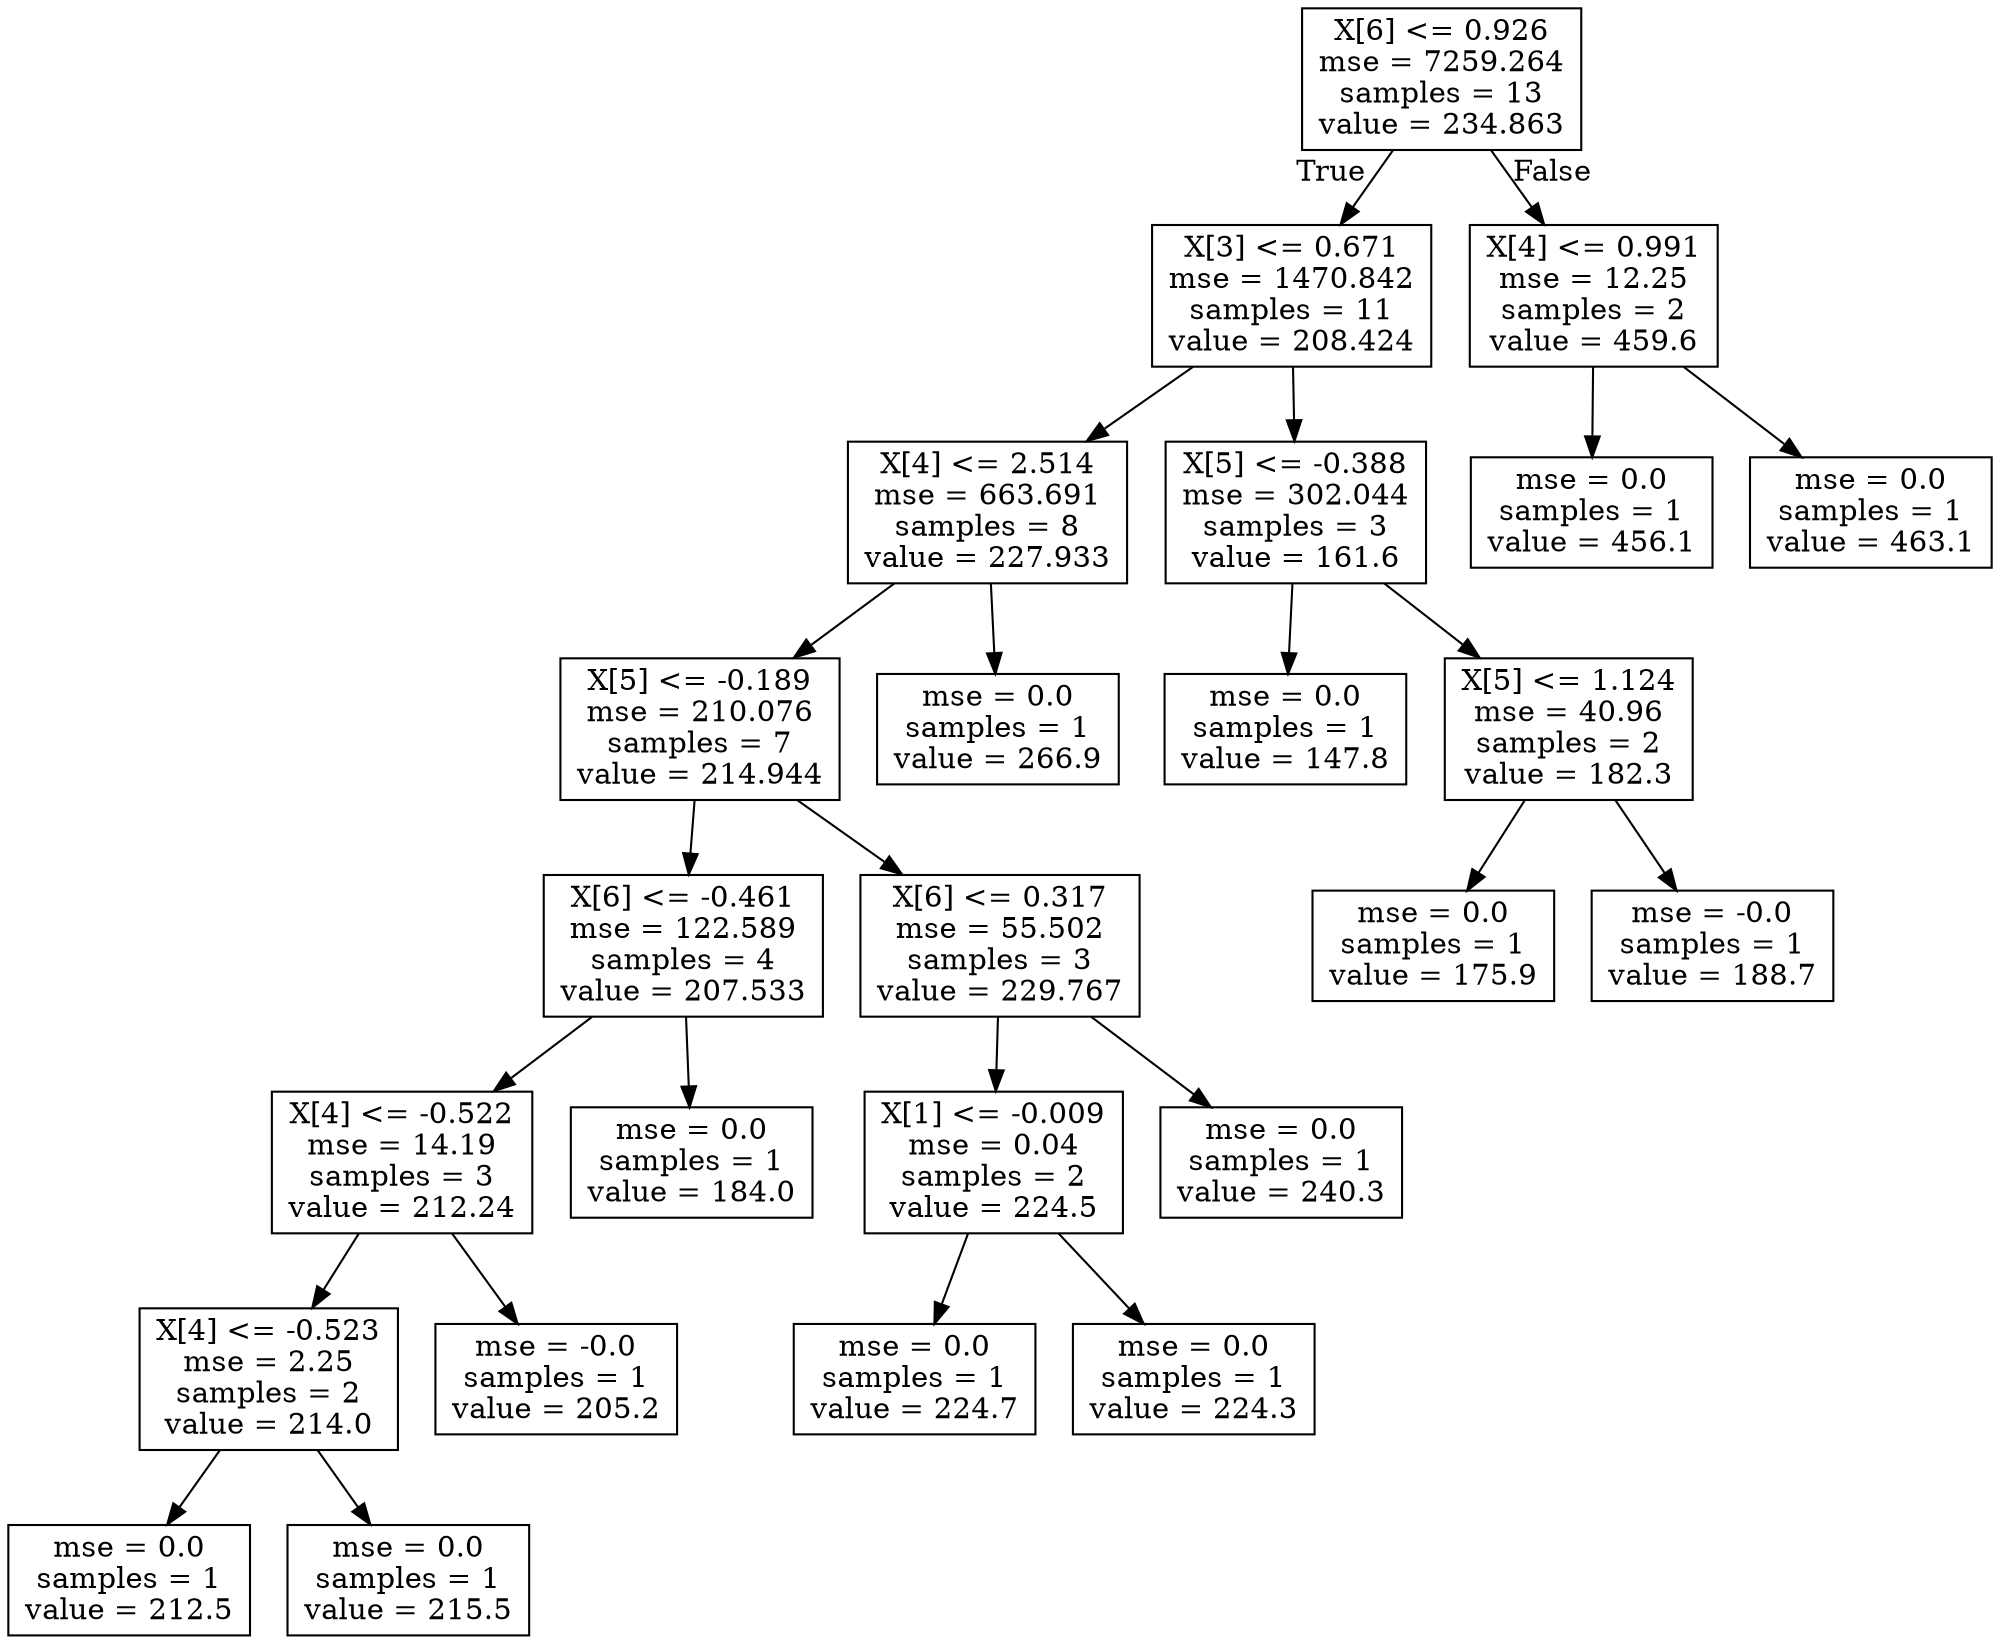 digraph Tree {
node [shape=box] ;
0 [label="X[6] <= 0.926\nmse = 7259.264\nsamples = 13\nvalue = 234.863"] ;
1 [label="X[3] <= 0.671\nmse = 1470.842\nsamples = 11\nvalue = 208.424"] ;
0 -> 1 [labeldistance=2.5, labelangle=45, headlabel="True"] ;
2 [label="X[4] <= 2.514\nmse = 663.691\nsamples = 8\nvalue = 227.933"] ;
1 -> 2 ;
3 [label="X[5] <= -0.189\nmse = 210.076\nsamples = 7\nvalue = 214.944"] ;
2 -> 3 ;
4 [label="X[6] <= -0.461\nmse = 122.589\nsamples = 4\nvalue = 207.533"] ;
3 -> 4 ;
5 [label="X[4] <= -0.522\nmse = 14.19\nsamples = 3\nvalue = 212.24"] ;
4 -> 5 ;
6 [label="X[4] <= -0.523\nmse = 2.25\nsamples = 2\nvalue = 214.0"] ;
5 -> 6 ;
7 [label="mse = 0.0\nsamples = 1\nvalue = 212.5"] ;
6 -> 7 ;
8 [label="mse = 0.0\nsamples = 1\nvalue = 215.5"] ;
6 -> 8 ;
9 [label="mse = -0.0\nsamples = 1\nvalue = 205.2"] ;
5 -> 9 ;
10 [label="mse = 0.0\nsamples = 1\nvalue = 184.0"] ;
4 -> 10 ;
11 [label="X[6] <= 0.317\nmse = 55.502\nsamples = 3\nvalue = 229.767"] ;
3 -> 11 ;
12 [label="X[1] <= -0.009\nmse = 0.04\nsamples = 2\nvalue = 224.5"] ;
11 -> 12 ;
13 [label="mse = 0.0\nsamples = 1\nvalue = 224.7"] ;
12 -> 13 ;
14 [label="mse = 0.0\nsamples = 1\nvalue = 224.3"] ;
12 -> 14 ;
15 [label="mse = 0.0\nsamples = 1\nvalue = 240.3"] ;
11 -> 15 ;
16 [label="mse = 0.0\nsamples = 1\nvalue = 266.9"] ;
2 -> 16 ;
17 [label="X[5] <= -0.388\nmse = 302.044\nsamples = 3\nvalue = 161.6"] ;
1 -> 17 ;
18 [label="mse = 0.0\nsamples = 1\nvalue = 147.8"] ;
17 -> 18 ;
19 [label="X[5] <= 1.124\nmse = 40.96\nsamples = 2\nvalue = 182.3"] ;
17 -> 19 ;
20 [label="mse = 0.0\nsamples = 1\nvalue = 175.9"] ;
19 -> 20 ;
21 [label="mse = -0.0\nsamples = 1\nvalue = 188.7"] ;
19 -> 21 ;
22 [label="X[4] <= 0.991\nmse = 12.25\nsamples = 2\nvalue = 459.6"] ;
0 -> 22 [labeldistance=2.5, labelangle=-45, headlabel="False"] ;
23 [label="mse = 0.0\nsamples = 1\nvalue = 456.1"] ;
22 -> 23 ;
24 [label="mse = 0.0\nsamples = 1\nvalue = 463.1"] ;
22 -> 24 ;
}